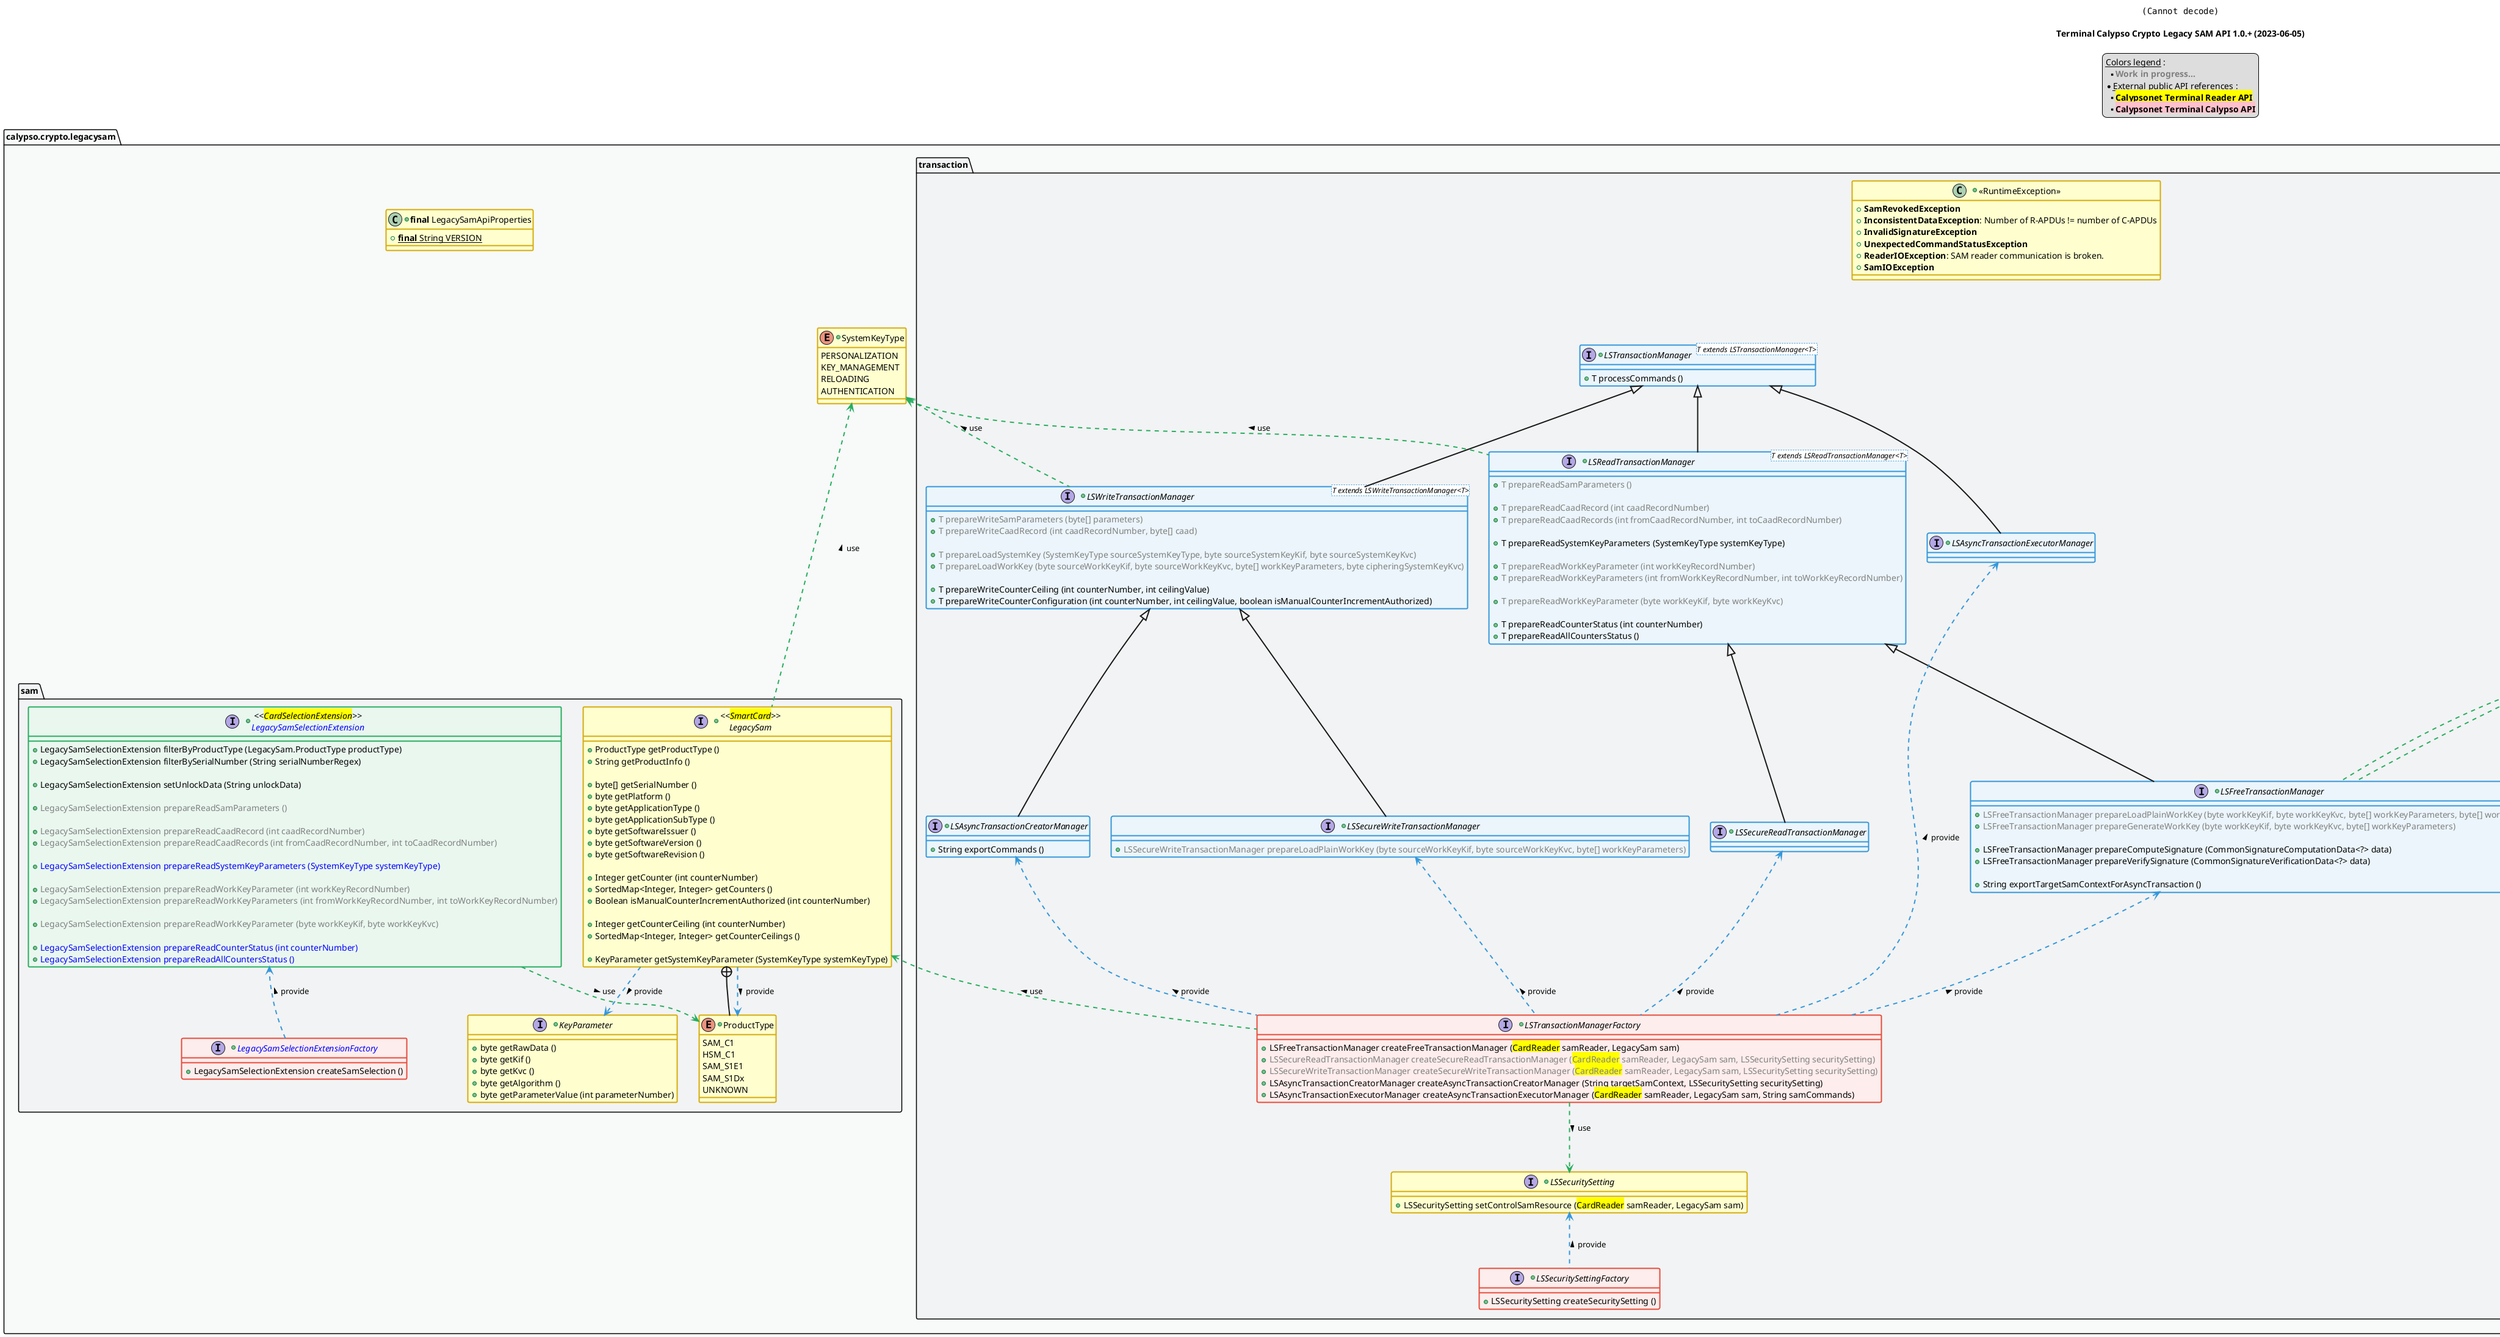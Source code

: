 @startuml
title
    <img:../assets/logo.png>

    Terminal Calypso Crypto Legacy SAM API 1.0.+ (2023-06-05)
end title

' == THEME ==

'Couleurs issues de : https://htmlcolorcodes.com/fr/tableau-de-couleur/tableau-de-couleur-design-plat/
!define C_GREY1 F8F9F9
!define C_GREY2 F2F3F4
!define C_GREY3 E5E7E9
!define C_GREY4 D7DBDD
!define C_GREY5 CACFD2
!define C_GREY6 BDC3C7
!define C_LINK 3498DB
!define C_USE 27AE60

' -- Styles that don't work with new version of plantuml --
skinparam stereotypeABorderColor #A9DCDF
skinparam stereotypeIBorderColor #B4A7E5
skinparam stereotypeCBorderColor #ADD1B2
skinparam stereotypeEBorderColor #EB93DF
' -- END --

skinparam ClassBorderThickness 2
skinparam ArrowThickness 2

' Yellow
skinparam ClassBackgroundColor #FEFECE
skinparam ClassBorderColor #D4AC0D
' Red
skinparam ClassBackgroundColor<<red>> #FDEDEC
skinparam ClassBorderColor<<red>> #E74C3C
hide <<red>> stereotype
' Purple
skinparam ClassBackgroundColor<<purple>> #F4ECF7
skinparam ClassBorderColor<<purple>> #8E44AD
hide <<purple>> stereotype
' blue
skinparam ClassBackgroundColor<<blue>> #EBF5FB
skinparam ClassBorderColor<<blue>> #3498DB
hide <<blue>> stereotype
' Green
skinparam ClassBackgroundColor<<green>> #E9F7EF
skinparam ClassBorderColor<<green>> #27AE60
hide <<green>> stereotype
' Grey
skinparam ClassBackgroundColor<<grey>> #EAECEE
skinparam ClassBorderColor<<grey>> #2C3E50
hide <<grey>> stereotype

' == CONTENT ==

legend top
    __Colors legend__ :
    ** <color:grey>**Work in progress...**</color>
    * __External public API references__ :
    ** <back:yellow>**Calypsonet Terminal Reader API**</back>
    ** <back:pink>**Calypsonet Terminal Calypso API**</back>
end legend

package "calypso.crypto.legacysam" as legacysam {

+class "**final** LegacySamApiProperties" as ApiProperties {
    +{static} **final** String VERSION
}
package "transaction" as transaction {
    +interface LSTransactionManagerFactory {
        +LSFreeTransactionManager createFreeTransactionManager (<back:yellow>CardReader</back> samReader, LegacySam sam)
        +<color:grey>LSSecureReadTransactionManager createSecureReadTransactionManager (<back:yellow>CardReader</back> samReader, LegacySam sam, LSSecuritySetting securitySetting)
        +<color:grey>LSSecureWriteTransactionManager createSecureWriteTransactionManager (<back:yellow>CardReader</back> samReader, LegacySam sam, LSSecuritySetting securitySetting)
        +LSAsyncTransactionCreatorManager createAsyncTransactionCreatorManager (String targetSamContext, LSSecuritySetting securitySetting)
        +LSAsyncTransactionExecutorManager createAsyncTransactionExecutorManager (<back:yellow>CardReader</back> samReader, LegacySam sam, String samCommands)
    }
    +interface LSTransactionManager<T extends LSTransactionManager<T>> {
        +T processCommands ()
    }
    +interface LSReadTransactionManager<T extends LSReadTransactionManager<T>> extends LSTransactionManager {
        +<color:grey>T prepareReadSamParameters ()

        +<color:grey>T prepareReadCaadRecord (int caadRecordNumber)
        +<color:grey>T prepareReadCaadRecords (int fromCaadRecordNumber, int toCaadRecordNumber)

        +T prepareReadSystemKeyParameters (SystemKeyType systemKeyType)

        +<color:grey>T prepareReadWorkKeyParameter (int workKeyRecordNumber)
        +<color:grey>T prepareReadWorkKeyParameters (int fromWorkKeyRecordNumber, int toWorkKeyRecordNumber)

        +<color:grey>T prepareReadWorkKeyParameter (byte workKeyKif, byte workKeyKvc)

        +T prepareReadCounterStatus (int counterNumber)
        +T prepareReadAllCountersStatus ()
    }
    +interface LSWriteTransactionManager<T extends LSWriteTransactionManager<T>> extends LSTransactionManager {
        +<color:grey>T prepareWriteSamParameters (byte[] parameters)
        +<color:grey>T prepareWriteCaadRecord (int caadRecordNumber, byte[] caad)

        +<color:grey>T prepareLoadSystemKey (SystemKeyType sourceSystemKeyType, byte sourceSystemKeyKif, byte sourceSystemKeyKvc)
        +<color:grey>T prepareLoadWorkKey (byte sourceWorkKeyKif, byte sourceWorkKeyKvc, byte[] workKeyParameters, byte cipheringSystemKeyKvc)

        +T prepareWriteCounterCeiling (int counterNumber, int ceilingValue)
        +T prepareWriteCounterConfiguration (int counterNumber, int ceilingValue, boolean isManualCounterIncrementAuthorized)
    }
    together {
        +interface LSSecureReadTransactionManager extends LSReadTransactionManager {
        }
        +interface LSFreeTransactionManager extends LSReadTransactionManager {
            +<color:grey>LSFreeTransactionManager prepareLoadPlainWorkKey (byte workKeyKif, byte workKeyKvc, byte[] workKeyParameters, byte[] workKeyValue)
            +<color:grey>LSFreeTransactionManager prepareGenerateWorkKey (byte workKeyKif, byte workKeyKvc, byte[] workKeyParameters)

            +LSFreeTransactionManager prepareComputeSignature (CommonSignatureComputationData<?> data)
            +LSFreeTransactionManager prepareVerifySignature (CommonSignatureVerificationData<?> data)

            +String exportTargetSamContextForAsyncTransaction ()
        }
        +interface LSSecureWriteTransactionManager extends LSWriteTransactionManager {
            +<color:grey>LSSecureWriteTransactionManager prepareLoadPlainWorkKey (byte sourceWorkKeyKif, byte sourceWorkKeyKvc, byte[] workKeyParameters)
        }
        +interface LSAsyncTransactionExecutorManager extends LSTransactionManager {
        }
        +interface LSAsyncTransactionCreatorManager extends LSWriteTransactionManager {
            +String exportCommands ()
        }
    }
    +interface LSSecuritySettingFactory {
        +LSSecuritySetting createSecuritySetting ()
    }
    +interface LSSecuritySetting {
        +LSSecuritySetting setControlSamResource (<back:yellow>CardReader</back> samReader, LegacySam sam)
    }
    together {
        +interface "<color:blue>LSCardTransactionCryptoExtensionFactory" as LSCardTransactionCryptoExtensionFactory {
            +<color:blue>LSCardTransactionCryptoExtensionFactory createCardTransactionCryptoExtension ()
        }
        +interface "<<<back:pink>CCTransactionCryptoExtension</back>>>\n<color:blue>LSCardTransactionCryptoExtension" as LSCardTransactionCryptoExtension {
            +<color:blue>LSCardTransactionCryptoExtension prepareComputeSignature (CommonSignatureComputationData<?> data)
            +<color:blue>LSCardTransactionCryptoExtension prepareVerifySignature (CommonSignatureVerificationData<?> data)
        }
    }
    together {
        +interface CommonSignatureComputationData<T extends CommonSignatureComputationData<T>> {
            +T setData (byte[] data, byte kif, byte kvc)
            +T setSignatureSize (int size)
            +T setKeyDiversifier (byte[] diversifier)

            +byte[] getSignature ()
        }
        +interface BasicSignatureComputationData extends CommonSignatureComputationData {
        }
        +interface TraceableSignatureComputationData extends CommonSignatureComputationData {
            +TraceableSignatureComputationData withSamTraceabilityMode (int offset, boolean usePartialSamSerialNumber)
            +TraceableSignatureComputationData withoutBusyMode ()

            +byte[] getSignedData ()
        }
        +interface CommonSignatureVerificationData<T extends CommonSignatureVerificationData<T>> {
            +T setData (byte[] data, byte[] signature, byte kif, byte kvc)
            +T setKeyDiversifier (byte[] diversifier)

            +boolean isSignatureValid ()
        }
        +interface BasicSignatureVerificationData extends CommonSignatureVerificationData {
        }
        +interface TraceableSignatureVerificationData extends CommonSignatureVerificationData {
            +TraceableSignatureVerificationData withSamTraceabilityMode (int offset, boolean isPartialSamSerialNumber, LSRevocationServiceSpi samRevocationService)
            +TraceableSignatureVerificationData withoutBusyMode ()
        }
        +interface LSCommandDataFactory {
            +BasicSignatureComputationData createBasicSignatureComputationData ()
            +TraceableSignatureComputationData createTraceableSignatureComputationData ()
            +BasicSignatureVerificationData createBasicSignatureVerificationData ()
            +TraceableSignatureVerificationData createTraceableSignatureVerificationData ()
        }
    }
    ' Exceptions
    +class "<<RuntimeException>>" as RuntimeException {
        +**SamRevokedException**
        +**InconsistentDataException**: Number of R-APDUs != number of C-APDUs
        +**InvalidSignatureException**
        +**UnexpectedCommandStatusException**
        +**ReaderIOException**: SAM reader communication is broken.
        +**SamIOException**
    }
}
+enum SystemKeyType {
    PERSONALIZATION
    KEY_MANAGEMENT
    RELOADING
    AUTHENTICATION
}
package "sam" as sam {
    +interface "<color:blue>LegacySamSelectionExtensionFactory" as LegacySamSelectionExtensionFactory {
        +LegacySamSelectionExtension createSamSelection ()
    }
    +interface "<<<back:yellow>CardSelectionExtension</back>>>\n<color:blue>LegacySamSelectionExtension" as LegacySamSelectionExtension {
        +LegacySamSelectionExtension filterByProductType (LegacySam.ProductType productType)
        +LegacySamSelectionExtension filterBySerialNumber (String serialNumberRegex)

        +LegacySamSelectionExtension setUnlockData (String unlockData)

        +<color:grey>LegacySamSelectionExtension prepareReadSamParameters ()

        +<color:grey>LegacySamSelectionExtension prepareReadCaadRecord (int caadRecordNumber)
        +<color:grey>LegacySamSelectionExtension prepareReadCaadRecords (int fromCaadRecordNumber, int toCaadRecordNumber)

        +<color:blue>LegacySamSelectionExtension prepareReadSystemKeyParameters (SystemKeyType systemKeyType)

        +<color:grey>LegacySamSelectionExtension prepareReadWorkKeyParameter (int workKeyRecordNumber)
        +<color:grey>LegacySamSelectionExtension prepareReadWorkKeyParameters (int fromWorkKeyRecordNumber, int toWorkKeyRecordNumber)

        +<color:grey>LegacySamSelectionExtension prepareReadWorkKeyParameter (byte workKeyKif, byte workKeyKvc)

        +<color:blue>LegacySamSelectionExtension prepareReadCounterStatus (int counterNumber)
        +<color:blue>LegacySamSelectionExtension prepareReadAllCountersStatus ()
    }
    +interface "<<<back:yellow>SmartCard</back>>>\nLegacySam" as LegacySam {
        +ProductType getProductType ()
        +String getProductInfo ()

        +byte[] getSerialNumber ()
        +byte getPlatform ()
        +byte getApplicationType ()
        +byte getApplicationSubType ()
        +byte getSoftwareIssuer ()
        +byte getSoftwareVersion ()
        +byte getSoftwareRevision ()

        +Integer getCounter (int counterNumber)
        +SortedMap<Integer, Integer> getCounters ()
        +Boolean isManualCounterIncrementAuthorized (int counterNumber)

        +Integer getCounterCeiling (int counterNumber)
        +SortedMap<Integer, Integer> getCounterCeilings ()

        +KeyParameter getSystemKeyParameter (SystemKeyType systemKeyType)
    }
    +interface KeyParameter {
        +byte getRawData ()
        +byte getKif ()
        +byte getKvc ()
        +byte getAlgorithm ()
        +byte getParameterValue (int parameterNumber)
    }
    +enum "ProductType" as SamProductType {
        SAM_C1
        HSM_C1
        SAM_S1E1
        SAM_S1Dx
        UNKNOWN
    }
}
package "spi" as spi {
    +interface LSRevocationServiceSpi {
        +boolean isSamRevoked (byte[] serialNumber)
        +boolean isSamRevoked (byte[] serialNumber, int counterValue)
    }
}

}

' Associations

LSTransactionManagerFactory .up.> LSSecureReadTransactionManager #C_LINK : provide >
LSTransactionManagerFactory .up.> LSFreeTransactionManager #C_LINK : provide >
LSTransactionManagerFactory .up.> LSSecureWriteTransactionManager #C_LINK : provide >
LSTransactionManagerFactory .up.> LSAsyncTransactionCreatorManager #C_LINK : provide >
LSTransactionManagerFactory .up.> LSAsyncTransactionExecutorManager #C_LINK : provide >
LSTransactionManagerFactory .up.> LegacySam #C_USE : use >
LSTransactionManagerFactory ..> LSSecuritySetting #C_USE : use >

LSCommandDataFactory .up.> BasicSignatureComputationData #C_LINK : provide >
LSCommandDataFactory .up.> TraceableSignatureComputationData #C_LINK : provide >
LSCommandDataFactory .up.> BasicSignatureVerificationData #C_LINK : provide >
LSCommandDataFactory .up.> TraceableSignatureVerificationData #C_LINK : provide >

TraceableSignatureVerificationData ..> LSRevocationServiceSpi #C_USE : use >

LSSecuritySettingFactory .up.> LSSecuritySetting #C_LINK : provide >

LSFreeTransactionManager .up.> CommonSignatureComputationData #C_USE : use >
LSFreeTransactionManager .up.> CommonSignatureVerificationData #C_USE : use >

LSReadTransactionManager .up.> SystemKeyType #C_USE : use >

LSWriteTransactionManager .up.> SystemKeyType #C_USE : use >

LSCardTransactionCryptoExtensionFactory ..> LSCardTransactionCryptoExtension #C_LINK : provide >

LSCardTransactionCryptoExtension ..> CommonSignatureComputationData #C_USE : use >
LSCardTransactionCryptoExtension ..> CommonSignatureVerificationData #C_USE : use >

LegacySamSelectionExtensionFactory ..> LegacySamSelectionExtension #C_LINK : provide >

LegacySamSelectionExtension ..> SamProductType #C_USE : use >

LegacySam +-- SamProductType
LegacySam ..> SamProductType #C_LINK : provide >
LegacySam ..> KeyParameter #C_LINK : provide >
LegacySam .up.> SystemKeyType #C_USE : use >


' == LAYOUT ==

' SystemKeyType .[hidden]. LegacySamSelectionFactory
LegacySamSelectionExtension .[hidden]. LegacySamSelectionExtensionFactory
LSCommandDataFactory .[hidden]. LSRevocationServiceSpi

' == STYLE ==

package legacysam #C_GREY1 {}
package legacysam.spi #C_GREY2 {}
package legacysam.sam #C_GREY2 {}
package legacysam.transaction #C_GREY2 {}

interface legacysam.transaction.LSTransactionManager <<blue>>
interface legacysam.transaction.LSFreeTransactionManager <<blue>>
interface legacysam.transaction.LSReadTransactionManager <<blue>>
interface legacysam.transaction.LSWriteTransactionManager <<blue>>
interface legacysam.transaction.LSSecureReadTransactionManager <<blue>>
interface legacysam.transaction.LSSecureWriteTransactionManager <<blue>>
interface legacysam.transaction.LSAsyncTransactionCreatorManager <<blue>>
interface legacysam.transaction.LSAsyncTransactionExecutorManager <<blue>>

interface legacysam.sam.LegacySamSelectionExtensionFactory <<red>>
interface legacysam.transaction.LSTransactionManagerFactory <<red>>
interface legacysam.transaction.LSCardTransactionCryptoExtensionFactory <<red>>
interface legacysam.transaction.LSCommandDataFactory <<red>>
interface legacysam.transaction.LSSecuritySettingFactory <<red>>

interface legacysam.transaction.LSCardTransactionCryptoExtension <<green>>

interface legacysam.sam.LegacySamSelectionExtension <<green>>

@enduml